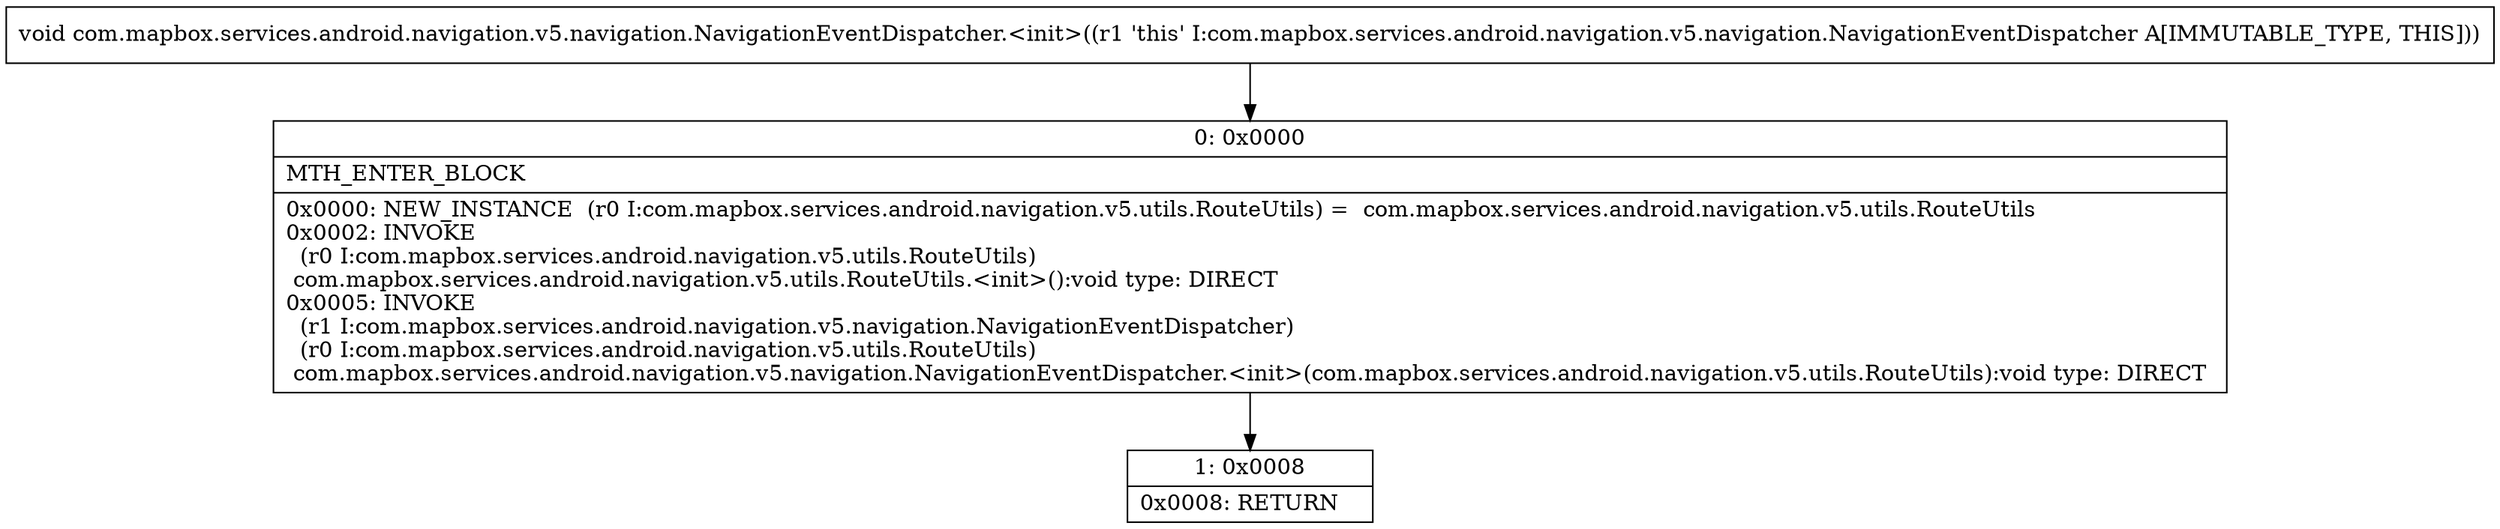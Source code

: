 digraph "CFG forcom.mapbox.services.android.navigation.v5.navigation.NavigationEventDispatcher.\<init\>()V" {
Node_0 [shape=record,label="{0\:\ 0x0000|MTH_ENTER_BLOCK\l|0x0000: NEW_INSTANCE  (r0 I:com.mapbox.services.android.navigation.v5.utils.RouteUtils) =  com.mapbox.services.android.navigation.v5.utils.RouteUtils \l0x0002: INVOKE  \l  (r0 I:com.mapbox.services.android.navigation.v5.utils.RouteUtils)\l com.mapbox.services.android.navigation.v5.utils.RouteUtils.\<init\>():void type: DIRECT \l0x0005: INVOKE  \l  (r1 I:com.mapbox.services.android.navigation.v5.navigation.NavigationEventDispatcher)\l  (r0 I:com.mapbox.services.android.navigation.v5.utils.RouteUtils)\l com.mapbox.services.android.navigation.v5.navigation.NavigationEventDispatcher.\<init\>(com.mapbox.services.android.navigation.v5.utils.RouteUtils):void type: DIRECT \l}"];
Node_1 [shape=record,label="{1\:\ 0x0008|0x0008: RETURN   \l}"];
MethodNode[shape=record,label="{void com.mapbox.services.android.navigation.v5.navigation.NavigationEventDispatcher.\<init\>((r1 'this' I:com.mapbox.services.android.navigation.v5.navigation.NavigationEventDispatcher A[IMMUTABLE_TYPE, THIS])) }"];
MethodNode -> Node_0;
Node_0 -> Node_1;
}

